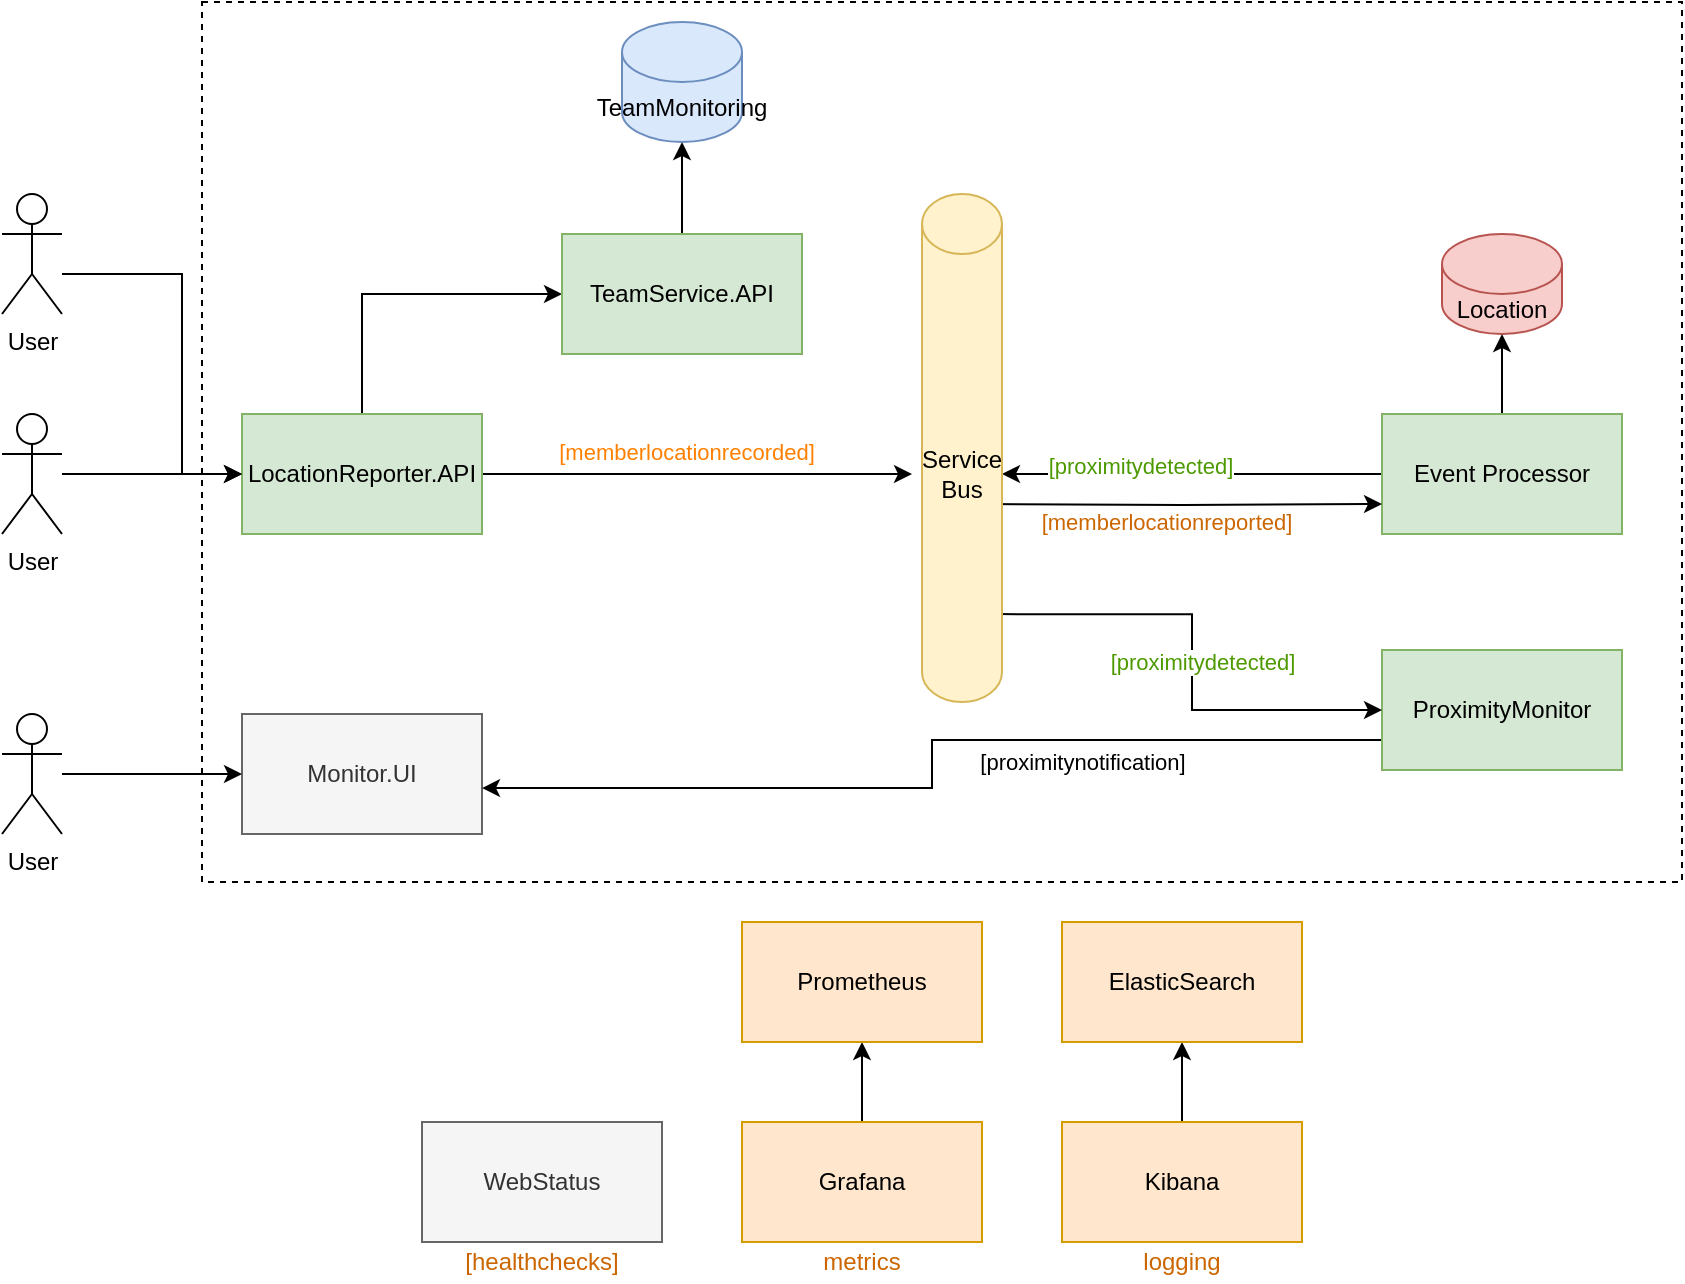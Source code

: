 <mxfile version="14.7.2" type="github">
  <diagram id="5P74kh_oxJAOAwm8A3kO" name="Page-1">
    <mxGraphModel dx="1422" dy="762" grid="1" gridSize="10" guides="1" tooltips="1" connect="1" arrows="1" fold="1" page="1" pageScale="1" pageWidth="1169" pageHeight="827" math="0" shadow="0">
      <root>
        <mxCell id="0" />
        <mxCell id="1" parent="0" />
        <mxCell id="XXVCzD4Wfb_KxAH5IpnT-40" value="" style="rounded=0;whiteSpace=wrap;html=1;dashed=1;" vertex="1" parent="1">
          <mxGeometry x="150" y="60" width="740" height="440" as="geometry" />
        </mxCell>
        <mxCell id="XXVCzD4Wfb_KxAH5IpnT-27" style="edgeStyle=orthogonalEdgeStyle;rounded=0;orthogonalLoop=1;jettySize=auto;html=1;entryX=0.5;entryY=1;entryDx=0;entryDy=0;entryPerimeter=0;" edge="1" parent="1" source="XXVCzD4Wfb_KxAH5IpnT-1" target="XXVCzD4Wfb_KxAH5IpnT-11">
          <mxGeometry relative="1" as="geometry" />
        </mxCell>
        <mxCell id="XXVCzD4Wfb_KxAH5IpnT-31" style="edgeStyle=orthogonalEdgeStyle;rounded=0;orthogonalLoop=1;jettySize=auto;html=1;entryX=1;entryY=0.551;entryDx=0;entryDy=0;entryPerimeter=0;" edge="1" parent="1" source="XXVCzD4Wfb_KxAH5IpnT-1" target="XXVCzD4Wfb_KxAH5IpnT-16">
          <mxGeometry relative="1" as="geometry" />
        </mxCell>
        <mxCell id="XXVCzD4Wfb_KxAH5IpnT-32" value="[proximitydetected]" style="edgeLabel;html=1;align=center;verticalAlign=middle;resizable=0;points=[];fontColor=#4D9900;" vertex="1" connectable="0" parent="XXVCzD4Wfb_KxAH5IpnT-31">
          <mxGeometry x="0.274" y="-4" relative="1" as="geometry">
            <mxPoint as="offset" />
          </mxGeometry>
        </mxCell>
        <mxCell id="XXVCzD4Wfb_KxAH5IpnT-1" value="Event Processor" style="rounded=0;whiteSpace=wrap;html=1;fillColor=#d5e8d4;strokeColor=#82b366;" vertex="1" parent="1">
          <mxGeometry x="740" y="266" width="120" height="60" as="geometry" />
        </mxCell>
        <mxCell id="XXVCzD4Wfb_KxAH5IpnT-2" value="Monitor.UI" style="rounded=0;whiteSpace=wrap;html=1;fillColor=#f5f5f5;strokeColor=#666666;fontColor=#333333;" vertex="1" parent="1">
          <mxGeometry x="170" y="416" width="120" height="60" as="geometry" />
        </mxCell>
        <mxCell id="XXVCzD4Wfb_KxAH5IpnT-20" style="edgeStyle=orthogonalEdgeStyle;rounded=0;orthogonalLoop=1;jettySize=auto;html=1;" edge="1" parent="1" source="XXVCzD4Wfb_KxAH5IpnT-3">
          <mxGeometry relative="1" as="geometry">
            <mxPoint x="505" y="296" as="targetPoint" />
          </mxGeometry>
        </mxCell>
        <mxCell id="XXVCzD4Wfb_KxAH5IpnT-21" value="[memberlocationrecorded]" style="edgeLabel;html=1;align=center;verticalAlign=middle;resizable=0;points=[];fontColor=#FF8000;" vertex="1" connectable="0" parent="XXVCzD4Wfb_KxAH5IpnT-20">
          <mxGeometry x="-0.295" y="1" relative="1" as="geometry">
            <mxPoint x="26" y="-10" as="offset" />
          </mxGeometry>
        </mxCell>
        <mxCell id="XXVCzD4Wfb_KxAH5IpnT-30" style="edgeStyle=orthogonalEdgeStyle;rounded=0;orthogonalLoop=1;jettySize=auto;html=1;entryX=0;entryY=0.5;entryDx=0;entryDy=0;exitX=0.5;exitY=0;exitDx=0;exitDy=0;" edge="1" parent="1" source="XXVCzD4Wfb_KxAH5IpnT-3" target="XXVCzD4Wfb_KxAH5IpnT-4">
          <mxGeometry relative="1" as="geometry">
            <Array as="points">
              <mxPoint x="230" y="206" />
            </Array>
          </mxGeometry>
        </mxCell>
        <mxCell id="XXVCzD4Wfb_KxAH5IpnT-3" value="LocationReporter.API" style="rounded=0;whiteSpace=wrap;html=1;fillColor=#d5e8d4;strokeColor=#82b366;" vertex="1" parent="1">
          <mxGeometry x="170" y="266" width="120" height="60" as="geometry" />
        </mxCell>
        <mxCell id="XXVCzD4Wfb_KxAH5IpnT-29" style="edgeStyle=orthogonalEdgeStyle;rounded=0;orthogonalLoop=1;jettySize=auto;html=1;entryX=0.5;entryY=1;entryDx=0;entryDy=0;entryPerimeter=0;" edge="1" parent="1" source="XXVCzD4Wfb_KxAH5IpnT-4" target="XXVCzD4Wfb_KxAH5IpnT-10">
          <mxGeometry relative="1" as="geometry" />
        </mxCell>
        <mxCell id="XXVCzD4Wfb_KxAH5IpnT-4" value="TeamService.API" style="rounded=0;whiteSpace=wrap;html=1;fillColor=#d5e8d4;strokeColor=#82b366;" vertex="1" parent="1">
          <mxGeometry x="330" y="176" width="120" height="60" as="geometry" />
        </mxCell>
        <mxCell id="XXVCzD4Wfb_KxAH5IpnT-35" style="edgeStyle=orthogonalEdgeStyle;rounded=0;orthogonalLoop=1;jettySize=auto;html=1;entryX=1;entryY=0.617;entryDx=0;entryDy=0;entryPerimeter=0;exitX=0;exitY=0.75;exitDx=0;exitDy=0;" edge="1" parent="1" source="XXVCzD4Wfb_KxAH5IpnT-5" target="XXVCzD4Wfb_KxAH5IpnT-2">
          <mxGeometry relative="1" as="geometry" />
        </mxCell>
        <mxCell id="XXVCzD4Wfb_KxAH5IpnT-36" value="[proximitynotification]" style="edgeLabel;html=1;align=center;verticalAlign=middle;resizable=0;points=[];" vertex="1" connectable="0" parent="XXVCzD4Wfb_KxAH5IpnT-35">
          <mxGeometry x="-0.266" y="-1" relative="1" as="geometry">
            <mxPoint x="24" y="12" as="offset" />
          </mxGeometry>
        </mxCell>
        <mxCell id="XXVCzD4Wfb_KxAH5IpnT-5" value="ProximityMonitor" style="rounded=0;whiteSpace=wrap;html=1;fillColor=#d5e8d4;strokeColor=#82b366;" vertex="1" parent="1">
          <mxGeometry x="740" y="384" width="120" height="60" as="geometry" />
        </mxCell>
        <mxCell id="XXVCzD4Wfb_KxAH5IpnT-37" style="edgeStyle=orthogonalEdgeStyle;rounded=0;orthogonalLoop=1;jettySize=auto;html=1;entryX=0.5;entryY=1;entryDx=0;entryDy=0;" edge="1" parent="1" source="XXVCzD4Wfb_KxAH5IpnT-6" target="XXVCzD4Wfb_KxAH5IpnT-8">
          <mxGeometry relative="1" as="geometry" />
        </mxCell>
        <mxCell id="XXVCzD4Wfb_KxAH5IpnT-6" value="Kibana" style="rounded=0;whiteSpace=wrap;html=1;fillColor=#ffe6cc;strokeColor=#d79b00;" vertex="1" parent="1">
          <mxGeometry x="580" y="620" width="120" height="60" as="geometry" />
        </mxCell>
        <mxCell id="XXVCzD4Wfb_KxAH5IpnT-38" style="edgeStyle=orthogonalEdgeStyle;rounded=0;orthogonalLoop=1;jettySize=auto;html=1;entryX=0.5;entryY=1;entryDx=0;entryDy=0;" edge="1" parent="1" source="XXVCzD4Wfb_KxAH5IpnT-7" target="XXVCzD4Wfb_KxAH5IpnT-9">
          <mxGeometry relative="1" as="geometry" />
        </mxCell>
        <mxCell id="XXVCzD4Wfb_KxAH5IpnT-7" value="Grafana" style="rounded=0;whiteSpace=wrap;html=1;fillColor=#ffe6cc;strokeColor=#d79b00;" vertex="1" parent="1">
          <mxGeometry x="420" y="620" width="120" height="60" as="geometry" />
        </mxCell>
        <mxCell id="XXVCzD4Wfb_KxAH5IpnT-8" value="ElasticSearch" style="rounded=0;whiteSpace=wrap;html=1;fillColor=#ffe6cc;strokeColor=#d79b00;" vertex="1" parent="1">
          <mxGeometry x="580" y="520" width="120" height="60" as="geometry" />
        </mxCell>
        <mxCell id="XXVCzD4Wfb_KxAH5IpnT-9" value="Prometheus" style="rounded=0;whiteSpace=wrap;html=1;fillColor=#ffe6cc;strokeColor=#d79b00;" vertex="1" parent="1">
          <mxGeometry x="420" y="520" width="120" height="60" as="geometry" />
        </mxCell>
        <mxCell id="XXVCzD4Wfb_KxAH5IpnT-10" value="TeamMonitoring" style="shape=cylinder3;whiteSpace=wrap;html=1;boundedLbl=1;backgroundOutline=1;size=15;fillColor=#dae8fc;strokeColor=#6c8ebf;" vertex="1" parent="1">
          <mxGeometry x="360" y="70" width="60" height="60" as="geometry" />
        </mxCell>
        <mxCell id="XXVCzD4Wfb_KxAH5IpnT-11" value="Location" style="shape=cylinder3;whiteSpace=wrap;html=1;boundedLbl=1;backgroundOutline=1;size=15;fillColor=#f8cecc;strokeColor=#b85450;" vertex="1" parent="1">
          <mxGeometry x="770" y="176" width="60" height="50" as="geometry" />
        </mxCell>
        <mxCell id="XXVCzD4Wfb_KxAH5IpnT-15" style="edgeStyle=orthogonalEdgeStyle;rounded=0;orthogonalLoop=1;jettySize=auto;html=1;entryX=0;entryY=0.5;entryDx=0;entryDy=0;" edge="1" parent="1" source="XXVCzD4Wfb_KxAH5IpnT-12" target="XXVCzD4Wfb_KxAH5IpnT-2">
          <mxGeometry relative="1" as="geometry" />
        </mxCell>
        <mxCell id="XXVCzD4Wfb_KxAH5IpnT-12" value="User" style="shape=umlActor;verticalLabelPosition=bottom;verticalAlign=top;html=1;outlineConnect=0;" vertex="1" parent="1">
          <mxGeometry x="50" y="416" width="30" height="60" as="geometry" />
        </mxCell>
        <mxCell id="XXVCzD4Wfb_KxAH5IpnT-14" style="edgeStyle=orthogonalEdgeStyle;rounded=0;orthogonalLoop=1;jettySize=auto;html=1;" edge="1" parent="1" source="XXVCzD4Wfb_KxAH5IpnT-13" target="XXVCzD4Wfb_KxAH5IpnT-3">
          <mxGeometry relative="1" as="geometry" />
        </mxCell>
        <mxCell id="XXVCzD4Wfb_KxAH5IpnT-13" value="User" style="shape=umlActor;verticalLabelPosition=bottom;verticalAlign=top;html=1;outlineConnect=0;" vertex="1" parent="1">
          <mxGeometry x="50" y="266" width="30" height="60" as="geometry" />
        </mxCell>
        <mxCell id="XXVCzD4Wfb_KxAH5IpnT-25" style="edgeStyle=orthogonalEdgeStyle;rounded=0;orthogonalLoop=1;jettySize=auto;html=1;entryX=0;entryY=0.75;entryDx=0;entryDy=0;" edge="1" parent="1" target="XXVCzD4Wfb_KxAH5IpnT-1">
          <mxGeometry relative="1" as="geometry">
            <mxPoint x="540" y="311" as="sourcePoint" />
          </mxGeometry>
        </mxCell>
        <mxCell id="XXVCzD4Wfb_KxAH5IpnT-26" value="[memberlocationreported]" style="edgeLabel;html=1;align=center;verticalAlign=middle;resizable=0;points=[];fontColor=#CC6600;" vertex="1" connectable="0" parent="XXVCzD4Wfb_KxAH5IpnT-25">
          <mxGeometry x="-0.286" y="-3" relative="1" as="geometry">
            <mxPoint x="20" y="5" as="offset" />
          </mxGeometry>
        </mxCell>
        <mxCell id="XXVCzD4Wfb_KxAH5IpnT-33" style="edgeStyle=orthogonalEdgeStyle;rounded=0;orthogonalLoop=1;jettySize=auto;html=1;entryX=0;entryY=0.5;entryDx=0;entryDy=0;exitX=0.925;exitY=0.827;exitDx=0;exitDy=0;exitPerimeter=0;" edge="1" parent="1" source="XXVCzD4Wfb_KxAH5IpnT-16" target="XXVCzD4Wfb_KxAH5IpnT-5">
          <mxGeometry relative="1" as="geometry" />
        </mxCell>
        <mxCell id="XXVCzD4Wfb_KxAH5IpnT-34" value="[proximitydetected]" style="edgeLabel;html=1;align=center;verticalAlign=middle;resizable=0;points=[];fontColor=#4D9900;" vertex="1" connectable="0" parent="XXVCzD4Wfb_KxAH5IpnT-33">
          <mxGeometry x="0.369" y="1" relative="1" as="geometry">
            <mxPoint x="-14" y="-23" as="offset" />
          </mxGeometry>
        </mxCell>
        <mxCell id="XXVCzD4Wfb_KxAH5IpnT-16" value="Service Bus" style="shape=cylinder3;whiteSpace=wrap;html=1;boundedLbl=1;backgroundOutline=1;size=15;fillColor=#fff2cc;strokeColor=#d6b656;" vertex="1" parent="1">
          <mxGeometry x="510" y="156" width="40" height="254" as="geometry" />
        </mxCell>
        <mxCell id="XXVCzD4Wfb_KxAH5IpnT-17" value="WebStatus" style="rounded=0;whiteSpace=wrap;html=1;fillColor=#f5f5f5;strokeColor=#666666;fontColor=#333333;" vertex="1" parent="1">
          <mxGeometry x="260" y="620" width="120" height="60" as="geometry" />
        </mxCell>
        <mxCell id="XXVCzD4Wfb_KxAH5IpnT-19" style="edgeStyle=orthogonalEdgeStyle;rounded=0;orthogonalLoop=1;jettySize=auto;html=1;" edge="1" parent="1" source="XXVCzD4Wfb_KxAH5IpnT-18">
          <mxGeometry relative="1" as="geometry">
            <mxPoint x="170" y="296" as="targetPoint" />
            <Array as="points">
              <mxPoint x="140" y="196" />
              <mxPoint x="140" y="296" />
            </Array>
          </mxGeometry>
        </mxCell>
        <mxCell id="XXVCzD4Wfb_KxAH5IpnT-18" value="User" style="shape=umlActor;verticalLabelPosition=bottom;verticalAlign=top;html=1;outlineConnect=0;" vertex="1" parent="1">
          <mxGeometry x="50" y="156" width="30" height="60" as="geometry" />
        </mxCell>
        <mxCell id="XXVCzD4Wfb_KxAH5IpnT-42" value="[healthchecks]" style="text;html=1;strokeColor=none;fillColor=none;align=center;verticalAlign=middle;whiteSpace=wrap;rounded=0;dashed=1;fontColor=#CC6600;" vertex="1" parent="1">
          <mxGeometry x="300" y="680" width="40" height="20" as="geometry" />
        </mxCell>
        <mxCell id="XXVCzD4Wfb_KxAH5IpnT-43" value="metrics" style="text;html=1;strokeColor=none;fillColor=none;align=center;verticalAlign=middle;whiteSpace=wrap;rounded=0;dashed=1;fontColor=#CC6600;" vertex="1" parent="1">
          <mxGeometry x="460" y="680" width="40" height="20" as="geometry" />
        </mxCell>
        <mxCell id="XXVCzD4Wfb_KxAH5IpnT-44" value="logging" style="text;html=1;strokeColor=none;fillColor=none;align=center;verticalAlign=middle;whiteSpace=wrap;rounded=0;dashed=1;fontColor=#CC6600;" vertex="1" parent="1">
          <mxGeometry x="620" y="680" width="40" height="20" as="geometry" />
        </mxCell>
      </root>
    </mxGraphModel>
  </diagram>
</mxfile>
